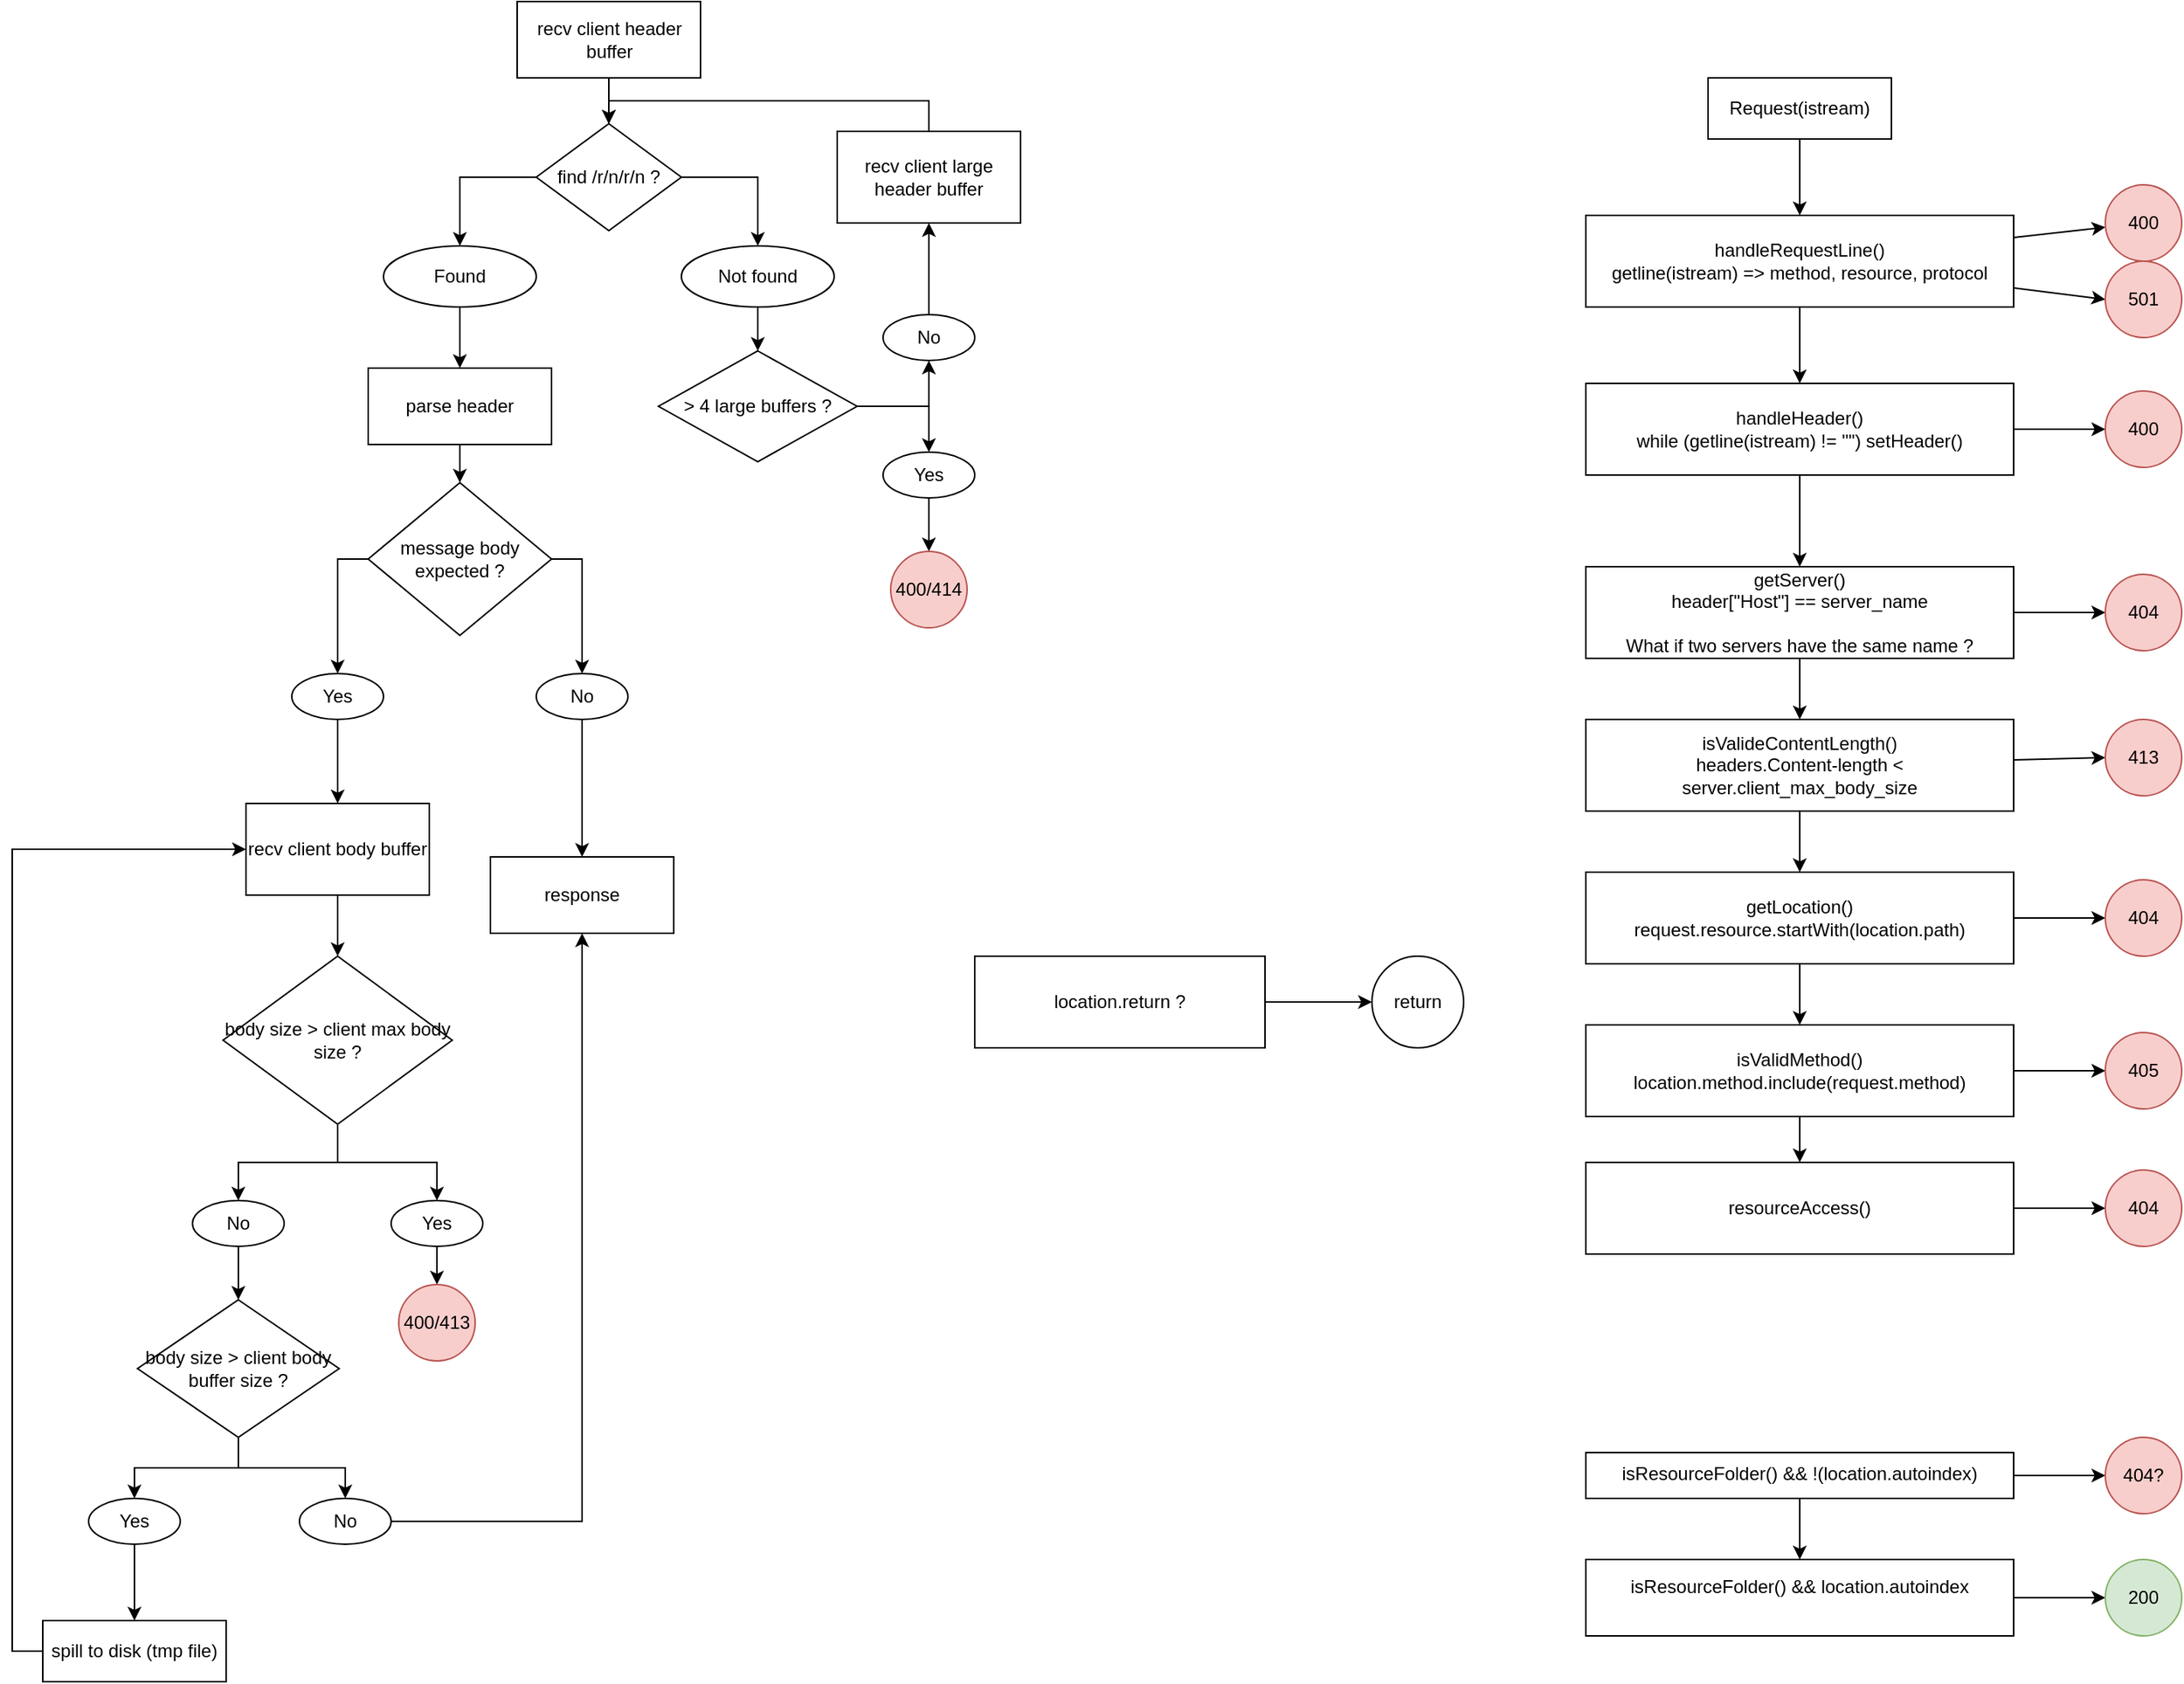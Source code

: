 <mxfile version="26.3.0">
  <diagram id="G1yB6sMwHmxZgdl7rr1A" name="Page-1">
    <mxGraphModel dx="3443" dy="1271" grid="1" gridSize="10" guides="1" tooltips="1" connect="1" arrows="1" fold="1" page="1" pageScale="1" pageWidth="850" pageHeight="1100" math="0" shadow="0">
      <root>
        <mxCell id="0" />
        <mxCell id="1" parent="0" />
        <mxCell id="6" value="" style="edgeStyle=none;html=1;" parent="1" source="12" target="5" edge="1">
          <mxGeometry relative="1" as="geometry" />
        </mxCell>
        <mxCell id="2" value="Request(istream)" style="whiteSpace=wrap;html=1;" parent="1" vertex="1">
          <mxGeometry x="320" y="100" width="120" height="40" as="geometry" />
        </mxCell>
        <mxCell id="17" value="" style="edgeStyle=none;html=1;" parent="1" source="5" target="16" edge="1">
          <mxGeometry relative="1" as="geometry" />
        </mxCell>
        <mxCell id="39" value="" style="edgeStyle=none;html=1;" parent="1" source="5" target="38" edge="1">
          <mxGeometry relative="1" as="geometry" />
        </mxCell>
        <mxCell id="5" value="getServer()&lt;br&gt;&lt;div&gt;header[&quot;Host&quot;] == server_name&lt;/div&gt;&lt;div&gt;&lt;br&gt;&lt;/div&gt;&lt;div&gt;What if two servers have the same name ?&lt;/div&gt;" style="whiteSpace=wrap;html=1;" parent="1" vertex="1">
          <mxGeometry x="240" y="420" width="280" height="60" as="geometry" />
        </mxCell>
        <mxCell id="11" value="" style="edgeStyle=none;html=1;" parent="1" source="2" target="9" edge="1">
          <mxGeometry relative="1" as="geometry">
            <mxPoint x="380" y="140" as="sourcePoint" />
            <mxPoint x="380" y="290" as="targetPoint" />
          </mxGeometry>
        </mxCell>
        <mxCell id="31" value="" style="edgeStyle=none;html=1;" parent="1" source="9" target="30" edge="1">
          <mxGeometry relative="1" as="geometry" />
        </mxCell>
        <mxCell id="41" style="edgeStyle=none;html=1;entryX=0;entryY=0.5;entryDx=0;entryDy=0;" parent="1" source="9" target="40" edge="1">
          <mxGeometry relative="1" as="geometry" />
        </mxCell>
        <mxCell id="9" value="&lt;div&gt;handleRequestLine()&lt;/div&gt;getline(istream) =&amp;gt; method, resource, protocol" style="whiteSpace=wrap;html=1;" parent="1" vertex="1">
          <mxGeometry x="240" y="190" width="280" height="60" as="geometry" />
        </mxCell>
        <mxCell id="14" value="" style="edgeStyle=none;html=1;" parent="1" source="9" target="12" edge="1">
          <mxGeometry relative="1" as="geometry">
            <mxPoint x="380" y="250" as="sourcePoint" />
            <mxPoint x="380" y="420" as="targetPoint" />
          </mxGeometry>
        </mxCell>
        <mxCell id="37" style="edgeStyle=none;html=1;entryX=0;entryY=0.5;entryDx=0;entryDy=0;" parent="1" source="12" target="36" edge="1">
          <mxGeometry relative="1" as="geometry" />
        </mxCell>
        <mxCell id="12" value="handleHeader()&lt;div&gt;while (getline(istream) != &quot;&quot;) setHeader()&lt;/div&gt;" style="whiteSpace=wrap;html=1;" parent="1" vertex="1">
          <mxGeometry x="240" y="300" width="280" height="60" as="geometry" />
        </mxCell>
        <mxCell id="19" value="" style="edgeStyle=none;html=1;" parent="1" source="16" target="18" edge="1">
          <mxGeometry relative="1" as="geometry" />
        </mxCell>
        <mxCell id="43" style="edgeStyle=none;html=1;entryX=0;entryY=0.5;entryDx=0;entryDy=0;" parent="1" source="16" target="42" edge="1">
          <mxGeometry relative="1" as="geometry" />
        </mxCell>
        <mxCell id="16" value="&lt;div&gt;isValideContentLength()&lt;/div&gt;headers.Content-length &amp;lt; server.client_max_body_size" style="whiteSpace=wrap;html=1;" parent="1" vertex="1">
          <mxGeometry x="240" y="520" width="280" height="60" as="geometry" />
        </mxCell>
        <mxCell id="27" style="edgeStyle=none;html=1;entryX=0.5;entryY=0;entryDx=0;entryDy=0;" parent="1" source="18" target="26" edge="1">
          <mxGeometry relative="1" as="geometry" />
        </mxCell>
        <mxCell id="33" value="" style="edgeStyle=none;html=1;" parent="1" source="18" target="32" edge="1">
          <mxGeometry relative="1" as="geometry" />
        </mxCell>
        <mxCell id="18" value="getLocation()&lt;div&gt;request.resource.startWith(location.path)&lt;/div&gt;" style="whiteSpace=wrap;html=1;" parent="1" vertex="1">
          <mxGeometry x="240" y="620" width="280" height="60" as="geometry" />
        </mxCell>
        <mxCell id="62" value="" style="edgeStyle=none;html=1;" parent="1" source="22" target="61" edge="1">
          <mxGeometry relative="1" as="geometry" />
        </mxCell>
        <mxCell id="22" value="location.return ?" style="whiteSpace=wrap;html=1;" parent="1" vertex="1">
          <mxGeometry x="-160" y="675" width="190" height="60" as="geometry" />
        </mxCell>
        <mxCell id="29" value="" style="edgeStyle=none;html=1;" parent="1" source="26" target="28" edge="1">
          <mxGeometry relative="1" as="geometry" />
        </mxCell>
        <mxCell id="48" value="" style="edgeStyle=none;html=1;" parent="1" source="26" target="47" edge="1">
          <mxGeometry relative="1" as="geometry" />
        </mxCell>
        <mxCell id="26" value="isValidMethod()&lt;div&gt;location.method.include(request.method)&lt;/div&gt;" style="whiteSpace=wrap;html=1;" parent="1" vertex="1">
          <mxGeometry x="240" y="720" width="280" height="60" as="geometry" />
        </mxCell>
        <mxCell id="28" value="405" style="ellipse;whiteSpace=wrap;html=1;fillColor=#f8cecc;strokeColor=#b85450;" parent="1" vertex="1">
          <mxGeometry x="580" y="725" width="50" height="50" as="geometry" />
        </mxCell>
        <mxCell id="30" value="400" style="ellipse;whiteSpace=wrap;html=1;fillColor=#f8cecc;strokeColor=#b85450;" parent="1" vertex="1">
          <mxGeometry x="580" y="170" width="50" height="50" as="geometry" />
        </mxCell>
        <mxCell id="32" value="404" style="ellipse;whiteSpace=wrap;html=1;fillColor=#f8cecc;strokeColor=#b85450;" parent="1" vertex="1">
          <mxGeometry x="580" y="625" width="50" height="50" as="geometry" />
        </mxCell>
        <mxCell id="36" value="400" style="ellipse;whiteSpace=wrap;html=1;fillColor=#f8cecc;strokeColor=#b85450;" parent="1" vertex="1">
          <mxGeometry x="580" y="305" width="50" height="50" as="geometry" />
        </mxCell>
        <mxCell id="38" value="404" style="ellipse;whiteSpace=wrap;html=1;fillColor=#f8cecc;strokeColor=#b85450;" parent="1" vertex="1">
          <mxGeometry x="580" y="425" width="50" height="50" as="geometry" />
        </mxCell>
        <mxCell id="40" value="501" style="ellipse;whiteSpace=wrap;html=1;fillColor=#f8cecc;strokeColor=#b85450;" parent="1" vertex="1">
          <mxGeometry x="580" y="220" width="50" height="50" as="geometry" />
        </mxCell>
        <mxCell id="42" value="413" style="ellipse;whiteSpace=wrap;html=1;fillColor=#f8cecc;strokeColor=#b85450;" parent="1" vertex="1">
          <mxGeometry x="580" y="520" width="50" height="50" as="geometry" />
        </mxCell>
        <mxCell id="55" value="" style="edgeStyle=none;html=1;" parent="1" source="45" target="54" edge="1">
          <mxGeometry relative="1" as="geometry" />
        </mxCell>
        <mxCell id="45" value="isResourceFolder() &amp;amp;&amp;amp; location.autoindex&lt;div&gt;&lt;br&gt;&lt;/div&gt;" style="whiteSpace=wrap;html=1;" parent="1" vertex="1">
          <mxGeometry x="240" y="1070" width="280" height="50" as="geometry" />
        </mxCell>
        <mxCell id="50" value="" style="edgeStyle=none;html=1;" parent="1" source="47" target="49" edge="1">
          <mxGeometry relative="1" as="geometry" />
        </mxCell>
        <mxCell id="47" value="resourceAccess()" style="whiteSpace=wrap;html=1;" parent="1" vertex="1">
          <mxGeometry x="240" y="810" width="280" height="60" as="geometry" />
        </mxCell>
        <mxCell id="49" value="404" style="ellipse;whiteSpace=wrap;html=1;fillColor=#f8cecc;strokeColor=#b85450;" parent="1" vertex="1">
          <mxGeometry x="580" y="815" width="50" height="50" as="geometry" />
        </mxCell>
        <mxCell id="54" value="200" style="ellipse;whiteSpace=wrap;html=1;fillColor=#d5e8d4;strokeColor=#82b366;" parent="1" vertex="1">
          <mxGeometry x="580" y="1070" width="50" height="50" as="geometry" />
        </mxCell>
        <mxCell id="56" value="" style="edgeStyle=none;html=1;" parent="1" source="57" target="58" edge="1">
          <mxGeometry relative="1" as="geometry" />
        </mxCell>
        <mxCell id="60" style="edgeStyle=none;html=1;entryX=0.5;entryY=0;entryDx=0;entryDy=0;" parent="1" source="57" target="45" edge="1">
          <mxGeometry relative="1" as="geometry" />
        </mxCell>
        <mxCell id="57" value="isResourceFolder() &amp;amp;&amp;amp; !(location.autoindex)&lt;div&gt;&lt;br&gt;&lt;/div&gt;" style="whiteSpace=wrap;html=1;verticalAlign=top;" parent="1" vertex="1">
          <mxGeometry x="240" y="1000" width="280" height="30" as="geometry" />
        </mxCell>
        <mxCell id="58" value="404?" style="ellipse;whiteSpace=wrap;html=1;fillColor=#f8cecc;strokeColor=#b85450;" parent="1" vertex="1">
          <mxGeometry x="580" y="990" width="50" height="50" as="geometry" />
        </mxCell>
        <mxCell id="61" value="return" style="ellipse;whiteSpace=wrap;html=1;" parent="1" vertex="1">
          <mxGeometry x="100" y="675" width="60" height="60" as="geometry" />
        </mxCell>
        <mxCell id="DMltzU-fDalP0GZSlMB_-67" style="edgeStyle=orthogonalEdgeStyle;rounded=0;orthogonalLoop=1;jettySize=auto;html=1;exitX=0.5;exitY=1;exitDx=0;exitDy=0;entryX=0.5;entryY=0;entryDx=0;entryDy=0;" edge="1" parent="1" source="DMltzU-fDalP0GZSlMB_-62" target="DMltzU-fDalP0GZSlMB_-63">
          <mxGeometry relative="1" as="geometry" />
        </mxCell>
        <mxCell id="DMltzU-fDalP0GZSlMB_-62" value="recv client header buffer" style="whiteSpace=wrap;html=1;" vertex="1" parent="1">
          <mxGeometry x="-459.5" y="50" width="120" height="50" as="geometry" />
        </mxCell>
        <mxCell id="DMltzU-fDalP0GZSlMB_-68" style="edgeStyle=orthogonalEdgeStyle;rounded=0;orthogonalLoop=1;jettySize=auto;html=1;exitX=1;exitY=0.5;exitDx=0;exitDy=0;entryX=0.5;entryY=0;entryDx=0;entryDy=0;" edge="1" parent="1" source="DMltzU-fDalP0GZSlMB_-63" target="DMltzU-fDalP0GZSlMB_-66">
          <mxGeometry relative="1" as="geometry" />
        </mxCell>
        <mxCell id="DMltzU-fDalP0GZSlMB_-69" style="edgeStyle=orthogonalEdgeStyle;rounded=0;orthogonalLoop=1;jettySize=auto;html=1;exitX=0;exitY=0.5;exitDx=0;exitDy=0;entryX=0.5;entryY=0;entryDx=0;entryDy=0;" edge="1" parent="1" source="DMltzU-fDalP0GZSlMB_-63" target="DMltzU-fDalP0GZSlMB_-65">
          <mxGeometry relative="1" as="geometry" />
        </mxCell>
        <mxCell id="DMltzU-fDalP0GZSlMB_-63" value="find /r/n/r/n ?" style="rhombus;whiteSpace=wrap;html=1;" vertex="1" parent="1">
          <mxGeometry x="-447" y="130" width="95" height="70" as="geometry" />
        </mxCell>
        <mxCell id="DMltzU-fDalP0GZSlMB_-72" style="edgeStyle=orthogonalEdgeStyle;rounded=0;orthogonalLoop=1;jettySize=auto;html=1;exitX=0.5;exitY=1;exitDx=0;exitDy=0;entryX=0.5;entryY=0;entryDx=0;entryDy=0;" edge="1" parent="1" source="DMltzU-fDalP0GZSlMB_-65" target="DMltzU-fDalP0GZSlMB_-70">
          <mxGeometry relative="1" as="geometry" />
        </mxCell>
        <mxCell id="DMltzU-fDalP0GZSlMB_-65" value="&lt;div&gt;Found&lt;/div&gt;" style="ellipse;whiteSpace=wrap;html=1;" vertex="1" parent="1">
          <mxGeometry x="-547" y="210" width="100" height="40" as="geometry" />
        </mxCell>
        <mxCell id="DMltzU-fDalP0GZSlMB_-103" style="edgeStyle=orthogonalEdgeStyle;rounded=0;orthogonalLoop=1;jettySize=auto;html=1;exitX=0.5;exitY=1;exitDx=0;exitDy=0;entryX=0.5;entryY=0;entryDx=0;entryDy=0;" edge="1" parent="1" source="DMltzU-fDalP0GZSlMB_-66" target="DMltzU-fDalP0GZSlMB_-88">
          <mxGeometry relative="1" as="geometry" />
        </mxCell>
        <mxCell id="DMltzU-fDalP0GZSlMB_-66" value="&lt;div&gt;Not found&lt;/div&gt;" style="ellipse;whiteSpace=wrap;html=1;" vertex="1" parent="1">
          <mxGeometry x="-352" y="210" width="100" height="40" as="geometry" />
        </mxCell>
        <mxCell id="DMltzU-fDalP0GZSlMB_-73" style="edgeStyle=orthogonalEdgeStyle;rounded=0;orthogonalLoop=1;jettySize=auto;html=1;exitX=0.5;exitY=1;exitDx=0;exitDy=0;entryX=0.5;entryY=0;entryDx=0;entryDy=0;" edge="1" parent="1" source="DMltzU-fDalP0GZSlMB_-70" target="DMltzU-fDalP0GZSlMB_-71">
          <mxGeometry relative="1" as="geometry" />
        </mxCell>
        <mxCell id="DMltzU-fDalP0GZSlMB_-70" value="parse header" style="whiteSpace=wrap;html=1;" vertex="1" parent="1">
          <mxGeometry x="-557" y="290" width="120" height="50" as="geometry" />
        </mxCell>
        <mxCell id="DMltzU-fDalP0GZSlMB_-79" style="edgeStyle=orthogonalEdgeStyle;rounded=0;orthogonalLoop=1;jettySize=auto;html=1;exitX=0;exitY=0.5;exitDx=0;exitDy=0;" edge="1" parent="1" source="DMltzU-fDalP0GZSlMB_-71" target="DMltzU-fDalP0GZSlMB_-95">
          <mxGeometry relative="1" as="geometry">
            <mxPoint x="-577" y="490" as="targetPoint" />
          </mxGeometry>
        </mxCell>
        <mxCell id="DMltzU-fDalP0GZSlMB_-80" style="edgeStyle=orthogonalEdgeStyle;rounded=0;orthogonalLoop=1;jettySize=auto;html=1;exitX=1;exitY=0.5;exitDx=0;exitDy=0;" edge="1" parent="1" source="DMltzU-fDalP0GZSlMB_-71" target="DMltzU-fDalP0GZSlMB_-94">
          <mxGeometry relative="1" as="geometry">
            <mxPoint x="-417" y="490" as="targetPoint" />
          </mxGeometry>
        </mxCell>
        <mxCell id="DMltzU-fDalP0GZSlMB_-71" value="message body expected ?" style="rhombus;whiteSpace=wrap;html=1;" vertex="1" parent="1">
          <mxGeometry x="-557" y="365" width="120" height="100" as="geometry" />
        </mxCell>
        <mxCell id="DMltzU-fDalP0GZSlMB_-107" style="edgeStyle=orthogonalEdgeStyle;rounded=0;orthogonalLoop=1;jettySize=auto;html=1;exitX=0.5;exitY=0;exitDx=0;exitDy=0;entryX=0.5;entryY=0;entryDx=0;entryDy=0;" edge="1" parent="1" source="DMltzU-fDalP0GZSlMB_-74" target="DMltzU-fDalP0GZSlMB_-63">
          <mxGeometry relative="1" as="geometry" />
        </mxCell>
        <mxCell id="DMltzU-fDalP0GZSlMB_-74" value="recv client large header buffer" style="whiteSpace=wrap;html=1;" vertex="1" parent="1">
          <mxGeometry x="-250" y="135" width="120" height="60" as="geometry" />
        </mxCell>
        <mxCell id="DMltzU-fDalP0GZSlMB_-122" style="edgeStyle=orthogonalEdgeStyle;rounded=0;orthogonalLoop=1;jettySize=auto;html=1;exitX=0.5;exitY=1;exitDx=0;exitDy=0;entryX=0.5;entryY=0;entryDx=0;entryDy=0;" edge="1" parent="1" source="DMltzU-fDalP0GZSlMB_-82" target="DMltzU-fDalP0GZSlMB_-112">
          <mxGeometry relative="1" as="geometry" />
        </mxCell>
        <mxCell id="DMltzU-fDalP0GZSlMB_-82" value="recv client body buffer" style="whiteSpace=wrap;html=1;" vertex="1" parent="1">
          <mxGeometry x="-637" y="575" width="120" height="60" as="geometry" />
        </mxCell>
        <mxCell id="DMltzU-fDalP0GZSlMB_-104" style="edgeStyle=orthogonalEdgeStyle;rounded=0;orthogonalLoop=1;jettySize=auto;html=1;exitX=1;exitY=0.5;exitDx=0;exitDy=0;entryX=0.5;entryY=0;entryDx=0;entryDy=0;" edge="1" parent="1" source="DMltzU-fDalP0GZSlMB_-88" target="DMltzU-fDalP0GZSlMB_-91">
          <mxGeometry relative="1" as="geometry" />
        </mxCell>
        <mxCell id="DMltzU-fDalP0GZSlMB_-105" style="edgeStyle=orthogonalEdgeStyle;rounded=0;orthogonalLoop=1;jettySize=auto;html=1;exitX=1;exitY=0.5;exitDx=0;exitDy=0;entryX=0.5;entryY=1;entryDx=0;entryDy=0;" edge="1" parent="1" source="DMltzU-fDalP0GZSlMB_-88" target="DMltzU-fDalP0GZSlMB_-92">
          <mxGeometry relative="1" as="geometry" />
        </mxCell>
        <mxCell id="DMltzU-fDalP0GZSlMB_-88" value="&amp;gt; 4 large buffers ?" style="rhombus;whiteSpace=wrap;html=1;" vertex="1" parent="1">
          <mxGeometry x="-367" y="278.75" width="130" height="72.5" as="geometry" />
        </mxCell>
        <mxCell id="DMltzU-fDalP0GZSlMB_-108" style="edgeStyle=orthogonalEdgeStyle;rounded=0;orthogonalLoop=1;jettySize=auto;html=1;exitX=0.5;exitY=1;exitDx=0;exitDy=0;entryX=0.5;entryY=0;entryDx=0;entryDy=0;" edge="1" parent="1" source="DMltzU-fDalP0GZSlMB_-91" target="DMltzU-fDalP0GZSlMB_-101">
          <mxGeometry relative="1" as="geometry" />
        </mxCell>
        <mxCell id="DMltzU-fDalP0GZSlMB_-91" value="&lt;div&gt;Yes&lt;/div&gt;" style="ellipse;whiteSpace=wrap;html=1;" vertex="1" parent="1">
          <mxGeometry x="-220" y="345" width="60" height="30" as="geometry" />
        </mxCell>
        <mxCell id="DMltzU-fDalP0GZSlMB_-106" style="edgeStyle=orthogonalEdgeStyle;rounded=0;orthogonalLoop=1;jettySize=auto;html=1;exitX=0.5;exitY=0;exitDx=0;exitDy=0;entryX=0.5;entryY=1;entryDx=0;entryDy=0;" edge="1" parent="1" source="DMltzU-fDalP0GZSlMB_-92" target="DMltzU-fDalP0GZSlMB_-74">
          <mxGeometry relative="1" as="geometry" />
        </mxCell>
        <mxCell id="DMltzU-fDalP0GZSlMB_-92" value="No" style="ellipse;whiteSpace=wrap;html=1;" vertex="1" parent="1">
          <mxGeometry x="-220" y="255" width="60" height="30" as="geometry" />
        </mxCell>
        <mxCell id="DMltzU-fDalP0GZSlMB_-111" style="edgeStyle=orthogonalEdgeStyle;rounded=0;orthogonalLoop=1;jettySize=auto;html=1;exitX=0.5;exitY=1;exitDx=0;exitDy=0;entryX=0.5;entryY=0;entryDx=0;entryDy=0;" edge="1" parent="1" source="DMltzU-fDalP0GZSlMB_-94" target="DMltzU-fDalP0GZSlMB_-110">
          <mxGeometry relative="1" as="geometry" />
        </mxCell>
        <mxCell id="DMltzU-fDalP0GZSlMB_-94" value="No" style="ellipse;whiteSpace=wrap;html=1;" vertex="1" parent="1">
          <mxGeometry x="-447" y="490" width="60" height="30" as="geometry" />
        </mxCell>
        <mxCell id="DMltzU-fDalP0GZSlMB_-121" style="edgeStyle=orthogonalEdgeStyle;rounded=0;orthogonalLoop=1;jettySize=auto;html=1;exitX=0.5;exitY=1;exitDx=0;exitDy=0;" edge="1" parent="1" source="DMltzU-fDalP0GZSlMB_-95" target="DMltzU-fDalP0GZSlMB_-82">
          <mxGeometry relative="1" as="geometry" />
        </mxCell>
        <mxCell id="DMltzU-fDalP0GZSlMB_-95" value="&lt;div&gt;Yes&lt;/div&gt;" style="ellipse;whiteSpace=wrap;html=1;" vertex="1" parent="1">
          <mxGeometry x="-607" y="490" width="60" height="30" as="geometry" />
        </mxCell>
        <mxCell id="DMltzU-fDalP0GZSlMB_-101" value="400/414" style="ellipse;whiteSpace=wrap;html=1;fillColor=#f8cecc;strokeColor=#b85450;" vertex="1" parent="1">
          <mxGeometry x="-215" y="410" width="50" height="50" as="geometry" />
        </mxCell>
        <mxCell id="DMltzU-fDalP0GZSlMB_-110" value="response" style="whiteSpace=wrap;html=1;" vertex="1" parent="1">
          <mxGeometry x="-477" y="610" width="120" height="50" as="geometry" />
        </mxCell>
        <mxCell id="DMltzU-fDalP0GZSlMB_-118" style="edgeStyle=orthogonalEdgeStyle;rounded=0;orthogonalLoop=1;jettySize=auto;html=1;exitX=0.5;exitY=1;exitDx=0;exitDy=0;entryX=0.5;entryY=0;entryDx=0;entryDy=0;" edge="1" parent="1" source="DMltzU-fDalP0GZSlMB_-112" target="DMltzU-fDalP0GZSlMB_-114">
          <mxGeometry relative="1" as="geometry" />
        </mxCell>
        <mxCell id="DMltzU-fDalP0GZSlMB_-119" style="edgeStyle=orthogonalEdgeStyle;rounded=0;orthogonalLoop=1;jettySize=auto;html=1;exitX=0.5;exitY=1;exitDx=0;exitDy=0;entryX=0.5;entryY=0;entryDx=0;entryDy=0;" edge="1" parent="1" source="DMltzU-fDalP0GZSlMB_-112" target="DMltzU-fDalP0GZSlMB_-115">
          <mxGeometry relative="1" as="geometry" />
        </mxCell>
        <mxCell id="DMltzU-fDalP0GZSlMB_-112" value="body size &amp;gt; client max body size ?" style="rhombus;whiteSpace=wrap;html=1;" vertex="1" parent="1">
          <mxGeometry x="-652" y="675" width="150" height="110" as="geometry" />
        </mxCell>
        <mxCell id="DMltzU-fDalP0GZSlMB_-129" style="edgeStyle=orthogonalEdgeStyle;rounded=0;orthogonalLoop=1;jettySize=auto;html=1;exitX=0.5;exitY=1;exitDx=0;exitDy=0;entryX=0.5;entryY=0;entryDx=0;entryDy=0;" edge="1" parent="1" source="DMltzU-fDalP0GZSlMB_-114" target="DMltzU-fDalP0GZSlMB_-124">
          <mxGeometry relative="1" as="geometry" />
        </mxCell>
        <mxCell id="DMltzU-fDalP0GZSlMB_-114" value="No" style="ellipse;whiteSpace=wrap;html=1;" vertex="1" parent="1">
          <mxGeometry x="-672" y="835" width="60" height="30" as="geometry" />
        </mxCell>
        <mxCell id="DMltzU-fDalP0GZSlMB_-135" style="edgeStyle=orthogonalEdgeStyle;rounded=0;orthogonalLoop=1;jettySize=auto;html=1;exitX=0.5;exitY=1;exitDx=0;exitDy=0;entryX=0;entryY=0.5;entryDx=0;entryDy=0;" edge="1" parent="1" source="DMltzU-fDalP0GZSlMB_-115" target="DMltzU-fDalP0GZSlMB_-130">
          <mxGeometry relative="1" as="geometry" />
        </mxCell>
        <mxCell id="DMltzU-fDalP0GZSlMB_-115" value="Yes" style="ellipse;whiteSpace=wrap;html=1;" vertex="1" parent="1">
          <mxGeometry x="-542" y="835" width="60" height="30" as="geometry" />
        </mxCell>
        <mxCell id="DMltzU-fDalP0GZSlMB_-124" value="body size &amp;gt; client body buffer size ?" style="rhombus;whiteSpace=wrap;html=1;" vertex="1" parent="1">
          <mxGeometry x="-708" y="900" width="132" height="90" as="geometry" />
        </mxCell>
        <mxCell id="DMltzU-fDalP0GZSlMB_-125" style="edgeStyle=orthogonalEdgeStyle;rounded=0;orthogonalLoop=1;jettySize=auto;html=1;exitX=0.5;exitY=1;exitDx=0;exitDy=0;entryX=0.5;entryY=0;entryDx=0;entryDy=0;" edge="1" parent="1" target="DMltzU-fDalP0GZSlMB_-127" source="DMltzU-fDalP0GZSlMB_-124">
          <mxGeometry relative="1" as="geometry">
            <mxPoint x="-422" y="920" as="sourcePoint" />
          </mxGeometry>
        </mxCell>
        <mxCell id="DMltzU-fDalP0GZSlMB_-126" style="edgeStyle=orthogonalEdgeStyle;rounded=0;orthogonalLoop=1;jettySize=auto;html=1;exitX=0.5;exitY=1;exitDx=0;exitDy=0;entryX=0.5;entryY=0;entryDx=0;entryDy=0;" edge="1" parent="1" target="DMltzU-fDalP0GZSlMB_-128" source="DMltzU-fDalP0GZSlMB_-124">
          <mxGeometry relative="1" as="geometry">
            <mxPoint x="-422" y="920" as="sourcePoint" />
          </mxGeometry>
        </mxCell>
        <mxCell id="DMltzU-fDalP0GZSlMB_-136" style="edgeStyle=orthogonalEdgeStyle;rounded=0;orthogonalLoop=1;jettySize=auto;html=1;exitX=1;exitY=0.5;exitDx=0;exitDy=0;entryX=0.5;entryY=1;entryDx=0;entryDy=0;" edge="1" parent="1" source="DMltzU-fDalP0GZSlMB_-127" target="DMltzU-fDalP0GZSlMB_-110">
          <mxGeometry relative="1" as="geometry" />
        </mxCell>
        <mxCell id="DMltzU-fDalP0GZSlMB_-127" value="No" style="ellipse;whiteSpace=wrap;html=1;" vertex="1" parent="1">
          <mxGeometry x="-602" y="1030" width="60" height="30" as="geometry" />
        </mxCell>
        <mxCell id="DMltzU-fDalP0GZSlMB_-133" style="edgeStyle=orthogonalEdgeStyle;rounded=0;orthogonalLoop=1;jettySize=auto;html=1;exitX=0.5;exitY=1;exitDx=0;exitDy=0;entryX=0.5;entryY=0;entryDx=0;entryDy=0;" edge="1" parent="1" source="DMltzU-fDalP0GZSlMB_-128" target="DMltzU-fDalP0GZSlMB_-132">
          <mxGeometry relative="1" as="geometry" />
        </mxCell>
        <mxCell id="DMltzU-fDalP0GZSlMB_-128" value="Yes" style="ellipse;whiteSpace=wrap;html=1;" vertex="1" parent="1">
          <mxGeometry x="-740" y="1030" width="60" height="30" as="geometry" />
        </mxCell>
        <mxCell id="DMltzU-fDalP0GZSlMB_-130" value="&lt;div&gt;400/413&lt;/div&gt;" style="ellipse;whiteSpace=wrap;html=1;fillColor=#f8cecc;strokeColor=#b85450;direction=south;" vertex="1" parent="1">
          <mxGeometry x="-537" y="890" width="50" height="50" as="geometry" />
        </mxCell>
        <mxCell id="DMltzU-fDalP0GZSlMB_-134" style="edgeStyle=orthogonalEdgeStyle;rounded=0;orthogonalLoop=1;jettySize=auto;html=1;exitX=0;exitY=0.5;exitDx=0;exitDy=0;entryX=0;entryY=0.5;entryDx=0;entryDy=0;" edge="1" parent="1" source="DMltzU-fDalP0GZSlMB_-132" target="DMltzU-fDalP0GZSlMB_-82">
          <mxGeometry relative="1" as="geometry" />
        </mxCell>
        <mxCell id="DMltzU-fDalP0GZSlMB_-132" value="spill to disk (tmp file)" style="whiteSpace=wrap;html=1;" vertex="1" parent="1">
          <mxGeometry x="-770" y="1110" width="120" height="40" as="geometry" />
        </mxCell>
      </root>
    </mxGraphModel>
  </diagram>
</mxfile>
